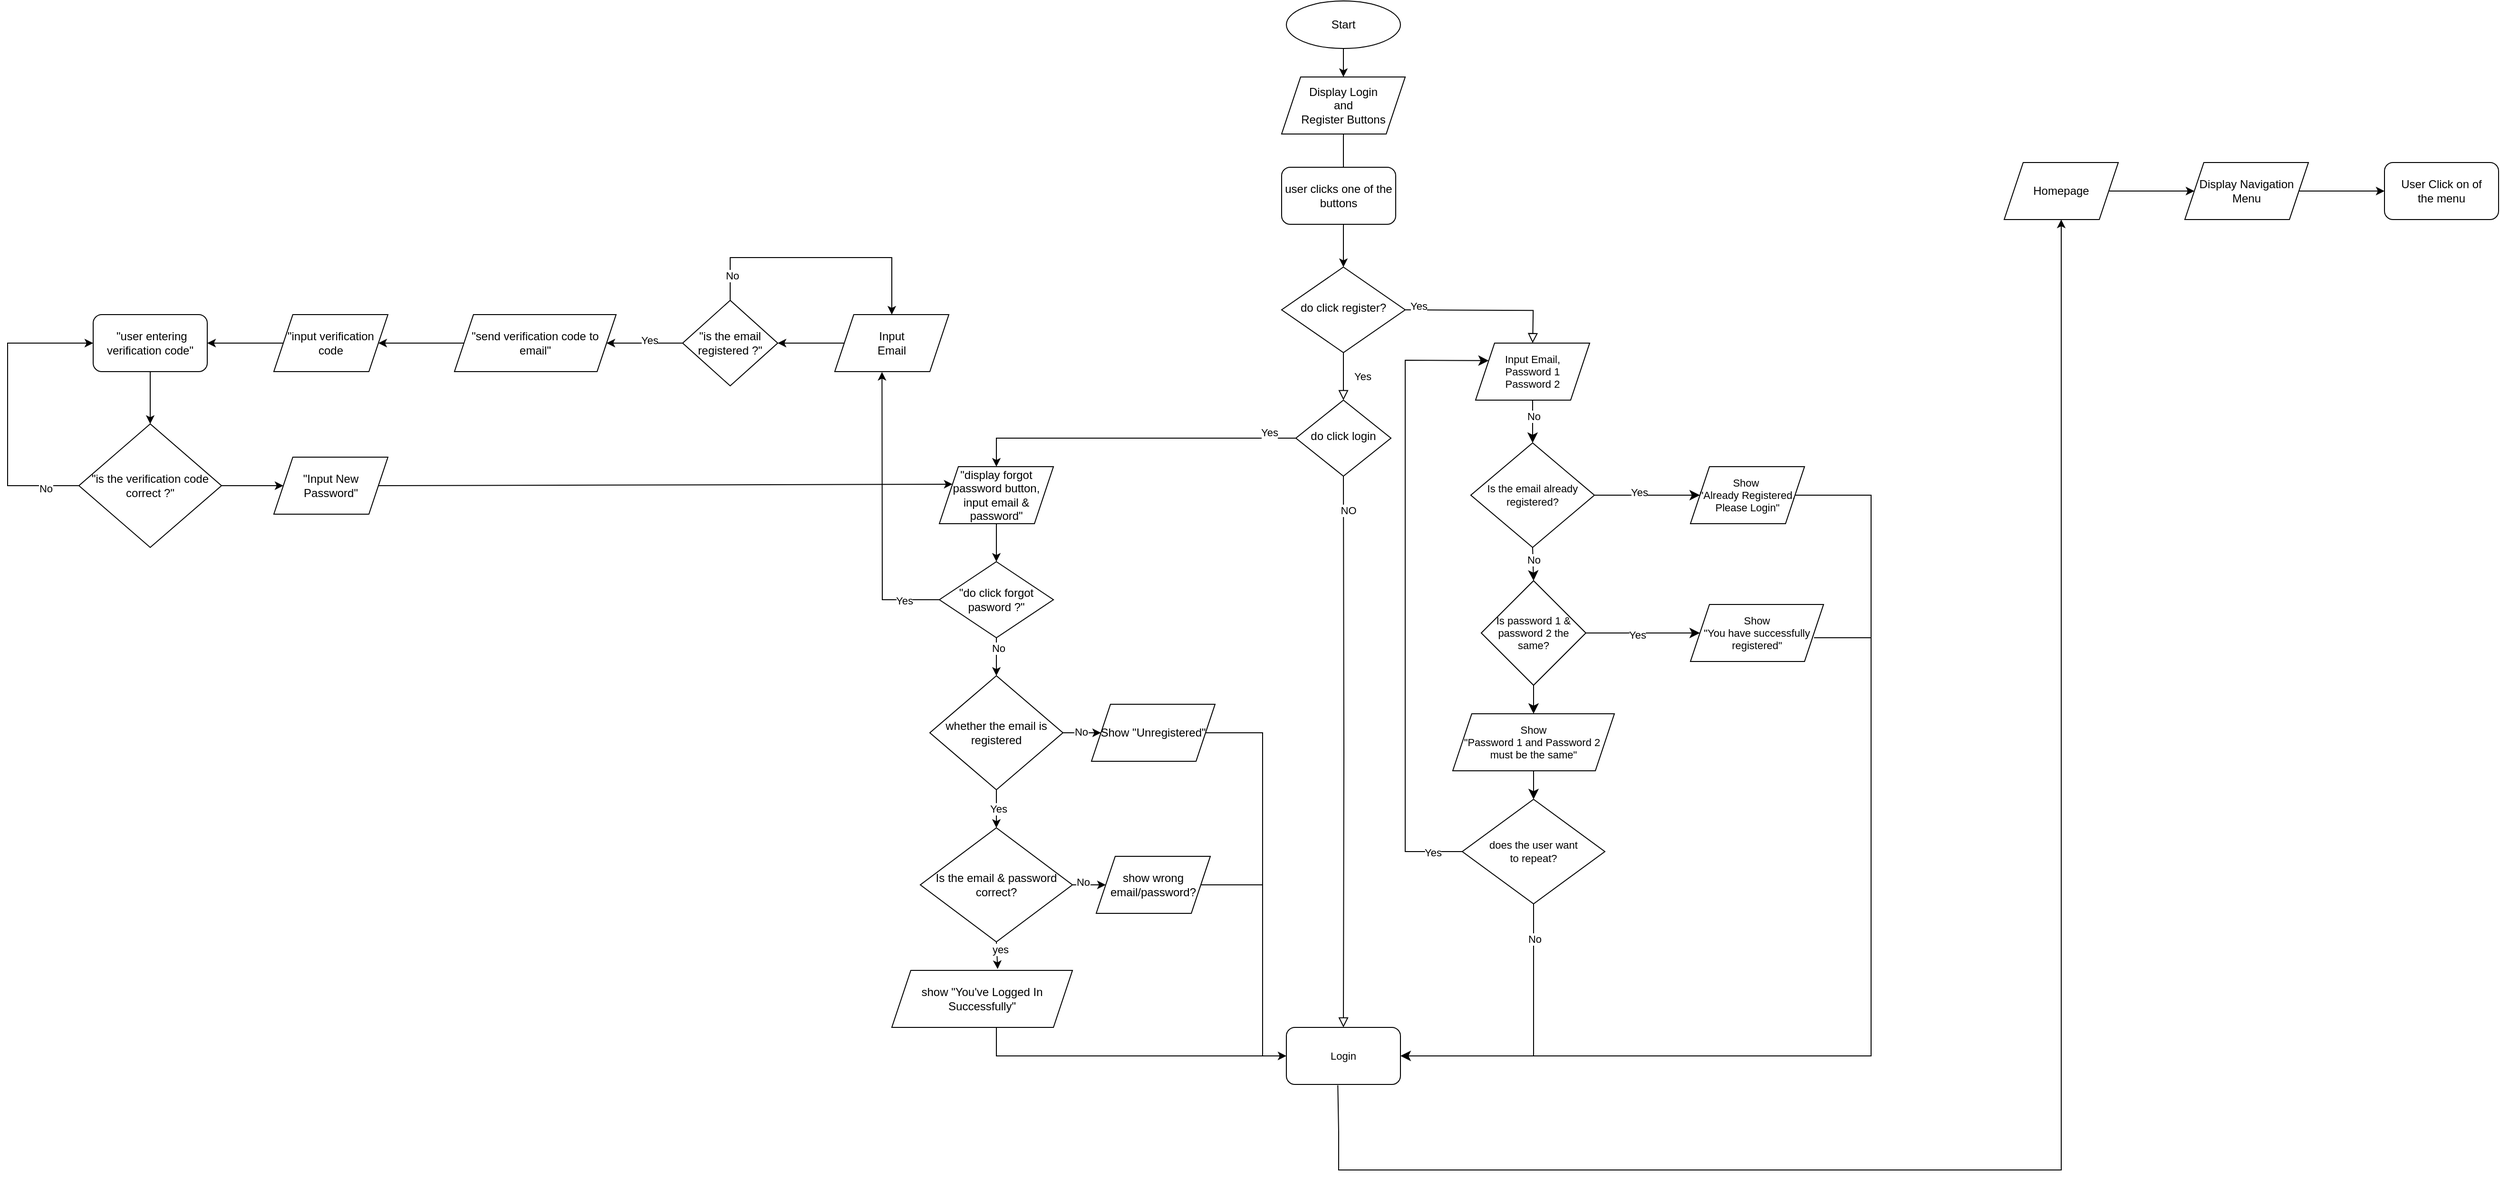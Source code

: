 <mxfile version="22.0.4" type="github">
  <diagram id="C5RBs43oDa-KdzZeNtuy" name="Page-1">
    <mxGraphModel dx="5001" dy="2542" grid="1" gridSize="10" guides="1" tooltips="1" connect="1" arrows="1" fold="1" page="1" pageScale="1" pageWidth="827" pageHeight="1169" math="0" shadow="0">
      <root>
        <mxCell id="WIyWlLk6GJQsqaUBKTNV-0" />
        <mxCell id="WIyWlLk6GJQsqaUBKTNV-1" parent="WIyWlLk6GJQsqaUBKTNV-0" />
        <mxCell id="WIyWlLk6GJQsqaUBKTNV-4" value="Yes" style="rounded=0;html=1;jettySize=auto;orthogonalLoop=1;fontSize=11;endArrow=block;endFill=0;endSize=8;strokeWidth=1;shadow=0;labelBackgroundColor=none;edgeStyle=orthogonalEdgeStyle;" parent="WIyWlLk6GJQsqaUBKTNV-1" source="WIyWlLk6GJQsqaUBKTNV-6" target="WIyWlLk6GJQsqaUBKTNV-10" edge="1">
          <mxGeometry y="20" relative="1" as="geometry">
            <mxPoint as="offset" />
          </mxGeometry>
        </mxCell>
        <mxCell id="WIyWlLk6GJQsqaUBKTNV-5" value="" style="edgeStyle=orthogonalEdgeStyle;rounded=0;html=1;jettySize=auto;orthogonalLoop=1;fontSize=11;endArrow=block;endFill=0;endSize=8;strokeWidth=1;shadow=0;labelBackgroundColor=none;entryX=0.5;entryY=0;entryDx=0;entryDy=0;" parent="WIyWlLk6GJQsqaUBKTNV-1" edge="1">
          <mxGeometry y="10" relative="1" as="geometry">
            <mxPoint as="offset" />
            <mxPoint x="-890.005" y="-304.941" as="sourcePoint" />
            <mxPoint x="-755.92" y="-270" as="targetPoint" />
          </mxGeometry>
        </mxCell>
        <mxCell id="6m6GTqiiXeicWxR2e0hD-82" value="Yes&lt;br&gt;" style="edgeLabel;html=1;align=center;verticalAlign=middle;resizable=0;points=[];fontSize=11;fontFamily=Helvetica;fontColor=default;" parent="WIyWlLk6GJQsqaUBKTNV-5" vertex="1" connectable="0">
          <mxGeometry x="-0.832" y="4" relative="1" as="geometry">
            <mxPoint as="offset" />
          </mxGeometry>
        </mxCell>
        <mxCell id="WIyWlLk6GJQsqaUBKTNV-6" value="do click register?" style="rhombus;whiteSpace=wrap;html=1;shadow=0;fontFamily=Helvetica;fontSize=12;align=center;strokeWidth=1;spacing=6;spacingTop=-4;" parent="WIyWlLk6GJQsqaUBKTNV-1" vertex="1">
          <mxGeometry x="-1020" y="-350" width="130" height="90" as="geometry" />
        </mxCell>
        <mxCell id="WIyWlLk6GJQsqaUBKTNV-8" value="" style="rounded=0;html=1;jettySize=auto;orthogonalLoop=1;fontSize=11;endArrow=block;endFill=0;endSize=8;strokeWidth=1;shadow=0;labelBackgroundColor=none;edgeStyle=orthogonalEdgeStyle;entryX=0.5;entryY=0;entryDx=0;entryDy=0;" parent="WIyWlLk6GJQsqaUBKTNV-1" target="6m6GTqiiXeicWxR2e0hD-80" edge="1">
          <mxGeometry x="0.333" y="20" relative="1" as="geometry">
            <mxPoint as="offset" />
            <mxPoint x="-955" y="-130" as="sourcePoint" />
            <mxPoint x="-955" y="340" as="targetPoint" />
          </mxGeometry>
        </mxCell>
        <mxCell id="6m6GTqiiXeicWxR2e0hD-113" value="NO&lt;br&gt;" style="edgeLabel;html=1;align=center;verticalAlign=middle;resizable=0;points=[];fontSize=11;fontFamily=Helvetica;fontColor=default;" parent="WIyWlLk6GJQsqaUBKTNV-8" vertex="1" connectable="0">
          <mxGeometry x="-0.877" y="5" relative="1" as="geometry">
            <mxPoint as="offset" />
          </mxGeometry>
        </mxCell>
        <mxCell id="6m6GTqiiXeicWxR2e0hD-43" style="edgeStyle=orthogonalEdgeStyle;rounded=0;orthogonalLoop=1;jettySize=auto;html=1;entryX=0.5;entryY=0;entryDx=0;entryDy=0;" parent="WIyWlLk6GJQsqaUBKTNV-1" source="WIyWlLk6GJQsqaUBKTNV-10" target="6m6GTqiiXeicWxR2e0hD-28" edge="1">
          <mxGeometry relative="1" as="geometry">
            <mxPoint x="-1330" y="-170" as="targetPoint" />
          </mxGeometry>
        </mxCell>
        <mxCell id="6m6GTqiiXeicWxR2e0hD-114" value="Yes&lt;br&gt;" style="edgeLabel;html=1;align=center;verticalAlign=middle;resizable=0;points=[];fontSize=11;fontFamily=Helvetica;fontColor=default;" parent="6m6GTqiiXeicWxR2e0hD-43" vertex="1" connectable="0">
          <mxGeometry x="-0.841" y="-6" relative="1" as="geometry">
            <mxPoint x="-1" as="offset" />
          </mxGeometry>
        </mxCell>
        <mxCell id="WIyWlLk6GJQsqaUBKTNV-10" value="do click login" style="rhombus;whiteSpace=wrap;html=1;shadow=0;fontFamily=Helvetica;fontSize=12;align=center;strokeWidth=1;spacing=6;spacingTop=-4;" parent="WIyWlLk6GJQsqaUBKTNV-1" vertex="1">
          <mxGeometry x="-1005" y="-210" width="100" height="80" as="geometry" />
        </mxCell>
        <mxCell id="6m6GTqiiXeicWxR2e0hD-0" value="Start" style="ellipse;whiteSpace=wrap;html=1;" parent="WIyWlLk6GJQsqaUBKTNV-1" vertex="1">
          <mxGeometry x="-1015" y="-630" width="120" height="50" as="geometry" />
        </mxCell>
        <mxCell id="6m6GTqiiXeicWxR2e0hD-12" value="Display Login&lt;br&gt;and&lt;br&gt;Register Buttons" style="shape=parallelogram;perimeter=parallelogramPerimeter;whiteSpace=wrap;html=1;fixedSize=1;" parent="WIyWlLk6GJQsqaUBKTNV-1" vertex="1">
          <mxGeometry x="-1020" y="-550" width="130" height="60" as="geometry" />
        </mxCell>
        <mxCell id="6m6GTqiiXeicWxR2e0hD-21" value="" style="endArrow=classic;html=1;rounded=0;entryX=0.5;entryY=0;entryDx=0;entryDy=0;" parent="WIyWlLk6GJQsqaUBKTNV-1" source="6m6GTqiiXeicWxR2e0hD-0" target="6m6GTqiiXeicWxR2e0hD-12" edge="1">
          <mxGeometry width="50" height="50" relative="1" as="geometry">
            <mxPoint x="-970" y="-560" as="sourcePoint" />
            <mxPoint x="-920" y="-610" as="targetPoint" />
          </mxGeometry>
        </mxCell>
        <mxCell id="6m6GTqiiXeicWxR2e0hD-24" value="" style="endArrow=classic;html=1;rounded=0;entryX=0.5;entryY=0;entryDx=0;entryDy=0;exitX=0.5;exitY=1;exitDx=0;exitDy=0;" parent="WIyWlLk6GJQsqaUBKTNV-1" source="6m6GTqiiXeicWxR2e0hD-12" target="WIyWlLk6GJQsqaUBKTNV-6" edge="1">
          <mxGeometry width="50" height="50" relative="1" as="geometry">
            <mxPoint x="-960" y="-440" as="sourcePoint" />
            <mxPoint x="-910" y="-490" as="targetPoint" />
          </mxGeometry>
        </mxCell>
        <mxCell id="6m6GTqiiXeicWxR2e0hD-26" value="user clicks one of the buttons" style="rounded=1;whiteSpace=wrap;html=1;" parent="WIyWlLk6GJQsqaUBKTNV-1" vertex="1">
          <mxGeometry x="-1020" y="-455" width="120" height="60" as="geometry" />
        </mxCell>
        <mxCell id="6m6GTqiiXeicWxR2e0hD-28" value="&quot;display forgot password button, input email &amp;amp; password&quot;" style="shape=parallelogram;perimeter=parallelogramPerimeter;whiteSpace=wrap;html=1;fixedSize=1;" parent="WIyWlLk6GJQsqaUBKTNV-1" vertex="1">
          <mxGeometry x="-1380" y="-140" width="120" height="60" as="geometry" />
        </mxCell>
        <mxCell id="6m6GTqiiXeicWxR2e0hD-38" style="edgeStyle=orthogonalEdgeStyle;rounded=0;orthogonalLoop=1;jettySize=auto;html=1;entryX=0;entryY=0.5;entryDx=0;entryDy=0;" parent="WIyWlLk6GJQsqaUBKTNV-1" source="6m6GTqiiXeicWxR2e0hD-32" target="6m6GTqiiXeicWxR2e0hD-39" edge="1">
          <mxGeometry relative="1" as="geometry">
            <mxPoint x="-1195" y="10" as="targetPoint" />
          </mxGeometry>
        </mxCell>
        <mxCell id="6m6GTqiiXeicWxR2e0hD-44" value="No" style="edgeLabel;html=1;align=center;verticalAlign=middle;resizable=0;points=[];" parent="6m6GTqiiXeicWxR2e0hD-38" vertex="1" connectable="0">
          <mxGeometry x="-0.371" y="1" relative="1" as="geometry">
            <mxPoint as="offset" />
          </mxGeometry>
        </mxCell>
        <mxCell id="6m6GTqiiXeicWxR2e0hD-32" value="whether the email is registered" style="rhombus;whiteSpace=wrap;html=1;" parent="WIyWlLk6GJQsqaUBKTNV-1" vertex="1">
          <mxGeometry x="-1390" y="80" width="140" height="120" as="geometry" />
        </mxCell>
        <mxCell id="6m6GTqiiXeicWxR2e0hD-39" value="Show &quot;Unregistered&quot;" style="shape=parallelogram;perimeter=parallelogramPerimeter;whiteSpace=wrap;html=1;fixedSize=1;" parent="WIyWlLk6GJQsqaUBKTNV-1" vertex="1">
          <mxGeometry x="-1220" y="110" width="130" height="60" as="geometry" />
        </mxCell>
        <mxCell id="6m6GTqiiXeicWxR2e0hD-46" value="" style="endArrow=classic;html=1;rounded=0;exitX=0.5;exitY=1;exitDx=0;exitDy=0;entryX=0.5;entryY=0;entryDx=0;entryDy=0;" parent="WIyWlLk6GJQsqaUBKTNV-1" source="6m6GTqiiXeicWxR2e0hD-32" target="6m6GTqiiXeicWxR2e0hD-47" edge="1">
          <mxGeometry width="50" height="50" relative="1" as="geometry">
            <mxPoint x="-1330" y="110" as="sourcePoint" />
            <mxPoint x="-1320" y="120" as="targetPoint" />
          </mxGeometry>
        </mxCell>
        <mxCell id="6m6GTqiiXeicWxR2e0hD-48" value="Yes&lt;br&gt;" style="edgeLabel;html=1;align=center;verticalAlign=middle;resizable=0;points=[];" parent="6m6GTqiiXeicWxR2e0hD-46" vertex="1" connectable="0">
          <mxGeometry y="2" relative="1" as="geometry">
            <mxPoint as="offset" />
          </mxGeometry>
        </mxCell>
        <mxCell id="6m6GTqiiXeicWxR2e0hD-47" value="Is the email &amp;amp; password correct?" style="rhombus;whiteSpace=wrap;html=1;" parent="WIyWlLk6GJQsqaUBKTNV-1" vertex="1">
          <mxGeometry x="-1400" y="240" width="160" height="120" as="geometry" />
        </mxCell>
        <mxCell id="6m6GTqiiXeicWxR2e0hD-49" value="" style="endArrow=classic;html=1;rounded=0;exitX=0.5;exitY=1;exitDx=0;exitDy=0;entryX=0.586;entryY=-0.024;entryDx=0;entryDy=0;entryPerimeter=0;" parent="WIyWlLk6GJQsqaUBKTNV-1" source="6m6GTqiiXeicWxR2e0hD-47" target="6m6GTqiiXeicWxR2e0hD-55" edge="1">
          <mxGeometry width="50" height="50" relative="1" as="geometry">
            <mxPoint x="-1330" y="270" as="sourcePoint" />
            <mxPoint x="-1320" y="260" as="targetPoint" />
          </mxGeometry>
        </mxCell>
        <mxCell id="6m6GTqiiXeicWxR2e0hD-63" value="yes&lt;br&gt;" style="edgeLabel;html=1;align=center;verticalAlign=middle;resizable=0;points=[];" parent="6m6GTqiiXeicWxR2e0hD-49" vertex="1" connectable="0">
          <mxGeometry x="-0.491" y="3" relative="1" as="geometry">
            <mxPoint as="offset" />
          </mxGeometry>
        </mxCell>
        <mxCell id="6m6GTqiiXeicWxR2e0hD-51" value="" style="endArrow=classic;html=1;rounded=0;entryX=0;entryY=0.5;entryDx=0;entryDy=0;" parent="WIyWlLk6GJQsqaUBKTNV-1" source="6m6GTqiiXeicWxR2e0hD-47" target="6m6GTqiiXeicWxR2e0hD-53" edge="1">
          <mxGeometry width="50" height="50" relative="1" as="geometry">
            <mxPoint x="-1240" y="220" as="sourcePoint" />
            <mxPoint x="-1185" y="170" as="targetPoint" />
          </mxGeometry>
        </mxCell>
        <mxCell id="6m6GTqiiXeicWxR2e0hD-54" value="No" style="edgeLabel;html=1;align=center;verticalAlign=middle;resizable=0;points=[];" parent="6m6GTqiiXeicWxR2e0hD-51" vertex="1" connectable="0">
          <mxGeometry x="-0.36" y="3" relative="1" as="geometry">
            <mxPoint as="offset" />
          </mxGeometry>
        </mxCell>
        <mxCell id="6m6GTqiiXeicWxR2e0hD-53" value="show wrong email/password?" style="shape=parallelogram;perimeter=parallelogramPerimeter;whiteSpace=wrap;html=1;fixedSize=1;" parent="WIyWlLk6GJQsqaUBKTNV-1" vertex="1">
          <mxGeometry x="-1215" y="270" width="120" height="60" as="geometry" />
        </mxCell>
        <mxCell id="6m6GTqiiXeicWxR2e0hD-55" value="show &quot;You&#39;ve Logged In Successfully&quot;" style="shape=parallelogram;perimeter=parallelogramPerimeter;whiteSpace=wrap;html=1;fixedSize=1;" parent="WIyWlLk6GJQsqaUBKTNV-1" vertex="1">
          <mxGeometry x="-1430" y="390" width="190" height="60" as="geometry" />
        </mxCell>
        <mxCell id="6m6GTqiiXeicWxR2e0hD-79" value="" style="endArrow=none;html=1;rounded=0;shadow=0;labelBackgroundColor=none;strokeColor=default;strokeWidth=1;align=center;verticalAlign=middle;fontFamily=Helvetica;fontSize=11;fontColor=default;endSize=8;shape=connector;exitX=1;exitY=0.5;exitDx=0;exitDy=0;" parent="WIyWlLk6GJQsqaUBKTNV-1" source="6m6GTqiiXeicWxR2e0hD-53" edge="1">
          <mxGeometry width="50" height="50" relative="1" as="geometry">
            <mxPoint x="-1090" y="210" as="sourcePoint" />
            <mxPoint x="-1040" y="300" as="targetPoint" />
          </mxGeometry>
        </mxCell>
        <mxCell id="6m6GTqiiXeicWxR2e0hD-80" value="Login&lt;br&gt;" style="rounded=1;whiteSpace=wrap;html=1;fontFamily=Helvetica;fontSize=11;fontColor=default;" parent="WIyWlLk6GJQsqaUBKTNV-1" vertex="1">
          <mxGeometry x="-1015" y="450" width="120" height="60" as="geometry" />
        </mxCell>
        <mxCell id="6m6GTqiiXeicWxR2e0hD-81" value="Input Email,&lt;br&gt;Password 1&lt;br&gt;Password 2" style="shape=parallelogram;perimeter=parallelogramPerimeter;whiteSpace=wrap;html=1;fixedSize=1;fontFamily=Helvetica;fontSize=11;fontColor=default;" parent="WIyWlLk6GJQsqaUBKTNV-1" vertex="1">
          <mxGeometry x="-816" y="-270" width="120" height="60" as="geometry" />
        </mxCell>
        <mxCell id="6m6GTqiiXeicWxR2e0hD-83" value="" style="endArrow=classic;html=1;rounded=0;shadow=0;labelBackgroundColor=none;strokeColor=default;strokeWidth=1;align=center;verticalAlign=middle;fontFamily=Helvetica;fontSize=11;fontColor=default;endSize=8;shape=connector;exitX=0.5;exitY=1;exitDx=0;exitDy=0;entryX=0.5;entryY=0;entryDx=0;entryDy=0;" parent="WIyWlLk6GJQsqaUBKTNV-1" source="6m6GTqiiXeicWxR2e0hD-81" target="6m6GTqiiXeicWxR2e0hD-85" edge="1">
          <mxGeometry width="50" height="50" relative="1" as="geometry">
            <mxPoint x="-746" y="-150" as="sourcePoint" />
            <mxPoint x="-743" y="-150" as="targetPoint" />
          </mxGeometry>
        </mxCell>
        <mxCell id="6m6GTqiiXeicWxR2e0hD-101" value="No" style="edgeLabel;html=1;align=center;verticalAlign=middle;resizable=0;points=[];fontSize=11;fontFamily=Helvetica;fontColor=default;" parent="6m6GTqiiXeicWxR2e0hD-83" vertex="1" connectable="0">
          <mxGeometry x="-0.259" y="1" relative="1" as="geometry">
            <mxPoint as="offset" />
          </mxGeometry>
        </mxCell>
        <mxCell id="6m6GTqiiXeicWxR2e0hD-85" value="Is the email already registered?" style="rhombus;whiteSpace=wrap;html=1;fontFamily=Helvetica;fontSize=11;fontColor=default;" parent="WIyWlLk6GJQsqaUBKTNV-1" vertex="1">
          <mxGeometry x="-821" y="-165" width="130" height="110" as="geometry" />
        </mxCell>
        <mxCell id="6m6GTqiiXeicWxR2e0hD-86" value="" style="endArrow=classic;html=1;rounded=0;shadow=0;labelBackgroundColor=none;strokeColor=default;strokeWidth=1;align=center;verticalAlign=middle;fontFamily=Helvetica;fontSize=11;fontColor=default;endSize=8;shape=connector;exitX=1;exitY=0.5;exitDx=0;exitDy=0;entryX=0;entryY=0.5;entryDx=0;entryDy=0;" parent="WIyWlLk6GJQsqaUBKTNV-1" source="6m6GTqiiXeicWxR2e0hD-85" target="6m6GTqiiXeicWxR2e0hD-87" edge="1">
          <mxGeometry width="50" height="50" relative="1" as="geometry">
            <mxPoint x="-650" y="-90" as="sourcePoint" />
            <mxPoint x="-600" y="-140" as="targetPoint" />
          </mxGeometry>
        </mxCell>
        <mxCell id="6m6GTqiiXeicWxR2e0hD-88" value="Yes&lt;br&gt;" style="edgeLabel;html=1;align=center;verticalAlign=middle;resizable=0;points=[];fontSize=11;fontFamily=Helvetica;fontColor=default;" parent="6m6GTqiiXeicWxR2e0hD-86" vertex="1" connectable="0">
          <mxGeometry x="-0.151" y="3" relative="1" as="geometry">
            <mxPoint as="offset" />
          </mxGeometry>
        </mxCell>
        <mxCell id="6m6GTqiiXeicWxR2e0hD-87" value="&lt;div&gt;Show&amp;nbsp;&lt;/div&gt;&lt;div&gt;&quot;Already Registered. Please Login&quot;&lt;/div&gt;" style="shape=parallelogram;perimeter=parallelogramPerimeter;whiteSpace=wrap;html=1;fixedSize=1;fontFamily=Helvetica;fontSize=11;fontColor=default;" parent="WIyWlLk6GJQsqaUBKTNV-1" vertex="1">
          <mxGeometry x="-590" y="-140" width="120" height="60" as="geometry" />
        </mxCell>
        <mxCell id="6m6GTqiiXeicWxR2e0hD-89" value="" style="endArrow=classic;html=1;rounded=0;shadow=0;labelBackgroundColor=none;strokeColor=default;strokeWidth=1;align=center;verticalAlign=middle;fontFamily=Helvetica;fontSize=11;fontColor=default;endSize=8;shape=connector;exitX=0.5;exitY=1;exitDx=0;exitDy=0;entryX=0.5;entryY=0;entryDx=0;entryDy=0;" parent="WIyWlLk6GJQsqaUBKTNV-1" source="6m6GTqiiXeicWxR2e0hD-85" target="6m6GTqiiXeicWxR2e0hD-90" edge="1">
          <mxGeometry width="50" height="50" relative="1" as="geometry">
            <mxPoint x="-780" y="10" as="sourcePoint" />
            <mxPoint x="-780" y="50" as="targetPoint" />
          </mxGeometry>
        </mxCell>
        <mxCell id="6m6GTqiiXeicWxR2e0hD-102" value="No" style="edgeLabel;html=1;align=center;verticalAlign=middle;resizable=0;points=[];fontSize=11;fontFamily=Helvetica;fontColor=default;" parent="6m6GTqiiXeicWxR2e0hD-89" vertex="1" connectable="0">
          <mxGeometry x="-0.27" relative="1" as="geometry">
            <mxPoint as="offset" />
          </mxGeometry>
        </mxCell>
        <mxCell id="6m6GTqiiXeicWxR2e0hD-90" value="Is password 1 &amp;amp; password 2 the same?" style="rhombus;whiteSpace=wrap;html=1;fontFamily=Helvetica;fontSize=11;fontColor=default;" parent="WIyWlLk6GJQsqaUBKTNV-1" vertex="1">
          <mxGeometry x="-810" y="-20" width="110" height="110" as="geometry" />
        </mxCell>
        <mxCell id="6m6GTqiiXeicWxR2e0hD-91" value="" style="endArrow=classic;html=1;rounded=0;shadow=0;labelBackgroundColor=none;strokeColor=default;strokeWidth=1;align=center;verticalAlign=middle;fontFamily=Helvetica;fontSize=11;fontColor=default;endSize=8;shape=connector;" parent="WIyWlLk6GJQsqaUBKTNV-1" source="6m6GTqiiXeicWxR2e0hD-90" target="6m6GTqiiXeicWxR2e0hD-92" edge="1">
          <mxGeometry width="50" height="50" relative="1" as="geometry">
            <mxPoint x="-699" y="35" as="sourcePoint" />
            <mxPoint x="-599" y="30" as="targetPoint" />
          </mxGeometry>
        </mxCell>
        <mxCell id="6m6GTqiiXeicWxR2e0hD-98" value="Yes&lt;br&gt;" style="edgeLabel;html=1;align=center;verticalAlign=middle;resizable=0;points=[];fontSize=11;fontFamily=Helvetica;fontColor=default;" parent="6m6GTqiiXeicWxR2e0hD-91" vertex="1" connectable="0">
          <mxGeometry x="-0.102" y="-2" relative="1" as="geometry">
            <mxPoint as="offset" />
          </mxGeometry>
        </mxCell>
        <mxCell id="6m6GTqiiXeicWxR2e0hD-92" value="&lt;div&gt;Show&lt;/div&gt;&lt;div&gt;&quot;You have successfully registered&quot;&lt;/div&gt;" style="shape=parallelogram;perimeter=parallelogramPerimeter;whiteSpace=wrap;html=1;fixedSize=1;fontFamily=Helvetica;fontSize=11;fontColor=default;" parent="WIyWlLk6GJQsqaUBKTNV-1" vertex="1">
          <mxGeometry x="-590" y="5" width="140" height="60" as="geometry" />
        </mxCell>
        <mxCell id="6m6GTqiiXeicWxR2e0hD-99" value="" style="endArrow=classic;html=1;rounded=0;shadow=0;labelBackgroundColor=none;strokeColor=default;strokeWidth=1;align=center;verticalAlign=middle;fontFamily=Helvetica;fontSize=11;fontColor=default;endSize=8;shape=connector;exitX=0.5;exitY=1;exitDx=0;exitDy=0;entryX=0.5;entryY=0;entryDx=0;entryDy=0;" parent="WIyWlLk6GJQsqaUBKTNV-1" source="6m6GTqiiXeicWxR2e0hD-90" target="6m6GTqiiXeicWxR2e0hD-100" edge="1">
          <mxGeometry width="50" height="50" relative="1" as="geometry">
            <mxPoint x="-790" y="160" as="sourcePoint" />
            <mxPoint x="-740" y="110" as="targetPoint" />
          </mxGeometry>
        </mxCell>
        <mxCell id="6m6GTqiiXeicWxR2e0hD-100" value="&lt;div&gt;Show&lt;/div&gt;&lt;div&gt;&quot;Password 1 and Password 2&amp;nbsp;&lt;/div&gt;&lt;div&gt;must be the same&quot;&lt;/div&gt;" style="shape=parallelogram;perimeter=parallelogramPerimeter;whiteSpace=wrap;html=1;fixedSize=1;fontFamily=Helvetica;fontSize=11;fontColor=default;" parent="WIyWlLk6GJQsqaUBKTNV-1" vertex="1">
          <mxGeometry x="-840" y="120" width="170" height="60" as="geometry" />
        </mxCell>
        <mxCell id="6m6GTqiiXeicWxR2e0hD-104" value="" style="endArrow=classic;html=1;rounded=0;shadow=0;labelBackgroundColor=none;strokeColor=default;strokeWidth=1;align=center;verticalAlign=middle;fontFamily=Helvetica;fontSize=11;fontColor=default;endSize=8;shape=connector;entryX=0.5;entryY=0;entryDx=0;entryDy=0;exitX=0.5;exitY=1;exitDx=0;exitDy=0;" parent="WIyWlLk6GJQsqaUBKTNV-1" source="6m6GTqiiXeicWxR2e0hD-100" target="6m6GTqiiXeicWxR2e0hD-105" edge="1">
          <mxGeometry width="50" height="50" relative="1" as="geometry">
            <mxPoint x="-770" y="180" as="sourcePoint" />
            <mxPoint x="-740" y="200" as="targetPoint" />
          </mxGeometry>
        </mxCell>
        <mxCell id="6m6GTqiiXeicWxR2e0hD-105" value="does the user want &lt;br&gt;to repeat?" style="rhombus;whiteSpace=wrap;html=1;fontFamily=Helvetica;fontSize=11;fontColor=default;" parent="WIyWlLk6GJQsqaUBKTNV-1" vertex="1">
          <mxGeometry x="-830" y="210" width="150" height="110" as="geometry" />
        </mxCell>
        <mxCell id="6m6GTqiiXeicWxR2e0hD-107" value="" style="endArrow=classic;html=1;rounded=0;shadow=0;labelBackgroundColor=none;strokeColor=default;strokeWidth=1;align=center;verticalAlign=middle;fontFamily=Helvetica;fontSize=11;fontColor=default;endSize=8;shape=connector;exitX=0;exitY=0.5;exitDx=0;exitDy=0;entryX=0;entryY=0.25;entryDx=0;entryDy=0;" parent="WIyWlLk6GJQsqaUBKTNV-1" source="6m6GTqiiXeicWxR2e0hD-105" target="6m6GTqiiXeicWxR2e0hD-81" edge="1">
          <mxGeometry width="50" height="50" relative="1" as="geometry">
            <mxPoint x="-890" y="290" as="sourcePoint" />
            <mxPoint x="-900" y="-180" as="targetPoint" />
            <Array as="points">
              <mxPoint x="-890" y="265" />
              <mxPoint x="-890" y="-10" />
              <mxPoint x="-890" y="-252" />
            </Array>
          </mxGeometry>
        </mxCell>
        <mxCell id="6m6GTqiiXeicWxR2e0hD-112" value="Yes&lt;br&gt;" style="edgeLabel;html=1;align=center;verticalAlign=middle;resizable=0;points=[];fontSize=11;fontFamily=Helvetica;fontColor=default;" parent="6m6GTqiiXeicWxR2e0hD-107" vertex="1" connectable="0">
          <mxGeometry x="-0.902" y="1" relative="1" as="geometry">
            <mxPoint x="1" as="offset" />
          </mxGeometry>
        </mxCell>
        <mxCell id="6m6GTqiiXeicWxR2e0hD-108" value="" style="endArrow=classic;html=1;rounded=0;shadow=0;labelBackgroundColor=none;strokeColor=default;strokeWidth=1;align=center;verticalAlign=middle;fontFamily=Helvetica;fontSize=11;fontColor=default;endSize=8;shape=connector;" parent="WIyWlLk6GJQsqaUBKTNV-1" source="6m6GTqiiXeicWxR2e0hD-87" target="6m6GTqiiXeicWxR2e0hD-80" edge="1">
          <mxGeometry width="50" height="50" relative="1" as="geometry">
            <mxPoint x="-470" y="-60" as="sourcePoint" />
            <mxPoint x="-580" y="440" as="targetPoint" />
            <Array as="points">
              <mxPoint x="-400" y="-110" />
              <mxPoint x="-400" y="480" />
            </Array>
          </mxGeometry>
        </mxCell>
        <mxCell id="6m6GTqiiXeicWxR2e0hD-109" value="" style="endArrow=none;html=1;rounded=0;shadow=0;labelBackgroundColor=none;strokeColor=default;strokeWidth=1;align=center;verticalAlign=middle;fontFamily=Helvetica;fontSize=11;fontColor=default;endSize=8;shape=connector;" parent="WIyWlLk6GJQsqaUBKTNV-1" source="6m6GTqiiXeicWxR2e0hD-105" edge="1">
          <mxGeometry width="50" height="50" relative="1" as="geometry">
            <mxPoint x="-755" y="370" as="sourcePoint" />
            <mxPoint x="-755" y="480" as="targetPoint" />
          </mxGeometry>
        </mxCell>
        <mxCell id="6m6GTqiiXeicWxR2e0hD-111" value="No" style="edgeLabel;html=1;align=center;verticalAlign=middle;resizable=0;points=[];fontSize=11;fontFamily=Helvetica;fontColor=default;" parent="6m6GTqiiXeicWxR2e0hD-109" vertex="1" connectable="0">
          <mxGeometry x="-0.533" y="1" relative="1" as="geometry">
            <mxPoint y="-1" as="offset" />
          </mxGeometry>
        </mxCell>
        <mxCell id="6m6GTqiiXeicWxR2e0hD-110" value="" style="endArrow=none;html=1;rounded=0;shadow=0;labelBackgroundColor=none;strokeColor=default;strokeWidth=1;align=center;verticalAlign=middle;fontFamily=Helvetica;fontSize=11;fontColor=default;endSize=8;shape=connector;" parent="WIyWlLk6GJQsqaUBKTNV-1" edge="1">
          <mxGeometry width="50" height="50" relative="1" as="geometry">
            <mxPoint x="-460" y="40" as="sourcePoint" />
            <mxPoint x="-400" y="40" as="targetPoint" />
          </mxGeometry>
        </mxCell>
        <mxCell id="xRXLO3KBdeDJqQUkD2Ri-1" value="&quot;do click forgot pasword ?&quot;" style="rhombus;whiteSpace=wrap;html=1;" parent="WIyWlLk6GJQsqaUBKTNV-1" vertex="1">
          <mxGeometry x="-1380" y="-40" width="120" height="80" as="geometry" />
        </mxCell>
        <mxCell id="xRXLO3KBdeDJqQUkD2Ri-3" value="" style="endArrow=classic;html=1;rounded=0;exitX=0.5;exitY=1;exitDx=0;exitDy=0;entryX=0.5;entryY=0;entryDx=0;entryDy=0;" parent="WIyWlLk6GJQsqaUBKTNV-1" source="xRXLO3KBdeDJqQUkD2Ri-1" target="6m6GTqiiXeicWxR2e0hD-32" edge="1">
          <mxGeometry width="50" height="50" relative="1" as="geometry">
            <mxPoint x="-1310" y="70" as="sourcePoint" />
            <mxPoint x="-1260" y="20" as="targetPoint" />
          </mxGeometry>
        </mxCell>
        <mxCell id="xRXLO3KBdeDJqQUkD2Ri-12" value="No" style="edgeLabel;html=1;align=center;verticalAlign=middle;resizable=0;points=[];" parent="xRXLO3KBdeDJqQUkD2Ri-3" vertex="1" connectable="0">
          <mxGeometry x="-0.482" y="2" relative="1" as="geometry">
            <mxPoint as="offset" />
          </mxGeometry>
        </mxCell>
        <mxCell id="xRXLO3KBdeDJqQUkD2Ri-6" value="" style="endArrow=classic;html=1;rounded=0;exitX=0.5;exitY=1;exitDx=0;exitDy=0;entryX=0.5;entryY=0;entryDx=0;entryDy=0;" parent="WIyWlLk6GJQsqaUBKTNV-1" source="6m6GTqiiXeicWxR2e0hD-28" target="xRXLO3KBdeDJqQUkD2Ri-1" edge="1">
          <mxGeometry width="50" height="50" relative="1" as="geometry">
            <mxPoint x="-1270" y="-30" as="sourcePoint" />
            <mxPoint x="-1220" y="-80" as="targetPoint" />
          </mxGeometry>
        </mxCell>
        <mxCell id="xRXLO3KBdeDJqQUkD2Ri-8" value="" style="endArrow=classic;html=1;rounded=0;entryX=0;entryY=0.5;entryDx=0;entryDy=0;" parent="WIyWlLk6GJQsqaUBKTNV-1" target="6m6GTqiiXeicWxR2e0hD-80" edge="1">
          <mxGeometry width="50" height="50" relative="1" as="geometry">
            <mxPoint x="-1320" y="450" as="sourcePoint" />
            <mxPoint x="-1335" y="490" as="targetPoint" />
            <Array as="points">
              <mxPoint x="-1320" y="480" />
            </Array>
          </mxGeometry>
        </mxCell>
        <mxCell id="xRXLO3KBdeDJqQUkD2Ri-11" value="" style="endArrow=none;html=1;rounded=0;" parent="WIyWlLk6GJQsqaUBKTNV-1" source="6m6GTqiiXeicWxR2e0hD-39" edge="1">
          <mxGeometry width="50" height="50" relative="1" as="geometry">
            <mxPoint x="-1090" y="190" as="sourcePoint" />
            <mxPoint x="-1040" y="480" as="targetPoint" />
            <Array as="points">
              <mxPoint x="-1040" y="140" />
            </Array>
          </mxGeometry>
        </mxCell>
        <mxCell id="xRXLO3KBdeDJqQUkD2Ri-14" value="" style="endArrow=classic;html=1;rounded=0;exitX=0;exitY=0.5;exitDx=0;exitDy=0;entryX=0.414;entryY=1.006;entryDx=0;entryDy=0;entryPerimeter=0;" parent="WIyWlLk6GJQsqaUBKTNV-1" source="xRXLO3KBdeDJqQUkD2Ri-1" target="xRXLO3KBdeDJqQUkD2Ri-15" edge="1">
          <mxGeometry width="50" height="50" relative="1" as="geometry">
            <mxPoint x="-1410" as="sourcePoint" />
            <mxPoint x="-1440" y="-240" as="targetPoint" />
            <Array as="points">
              <mxPoint x="-1440" />
            </Array>
          </mxGeometry>
        </mxCell>
        <mxCell id="xRXLO3KBdeDJqQUkD2Ri-17" value="Yes" style="edgeLabel;html=1;align=center;verticalAlign=middle;resizable=0;points=[];" parent="xRXLO3KBdeDJqQUkD2Ri-14" vertex="1" connectable="0">
          <mxGeometry x="-0.754" y="1" relative="1" as="geometry">
            <mxPoint as="offset" />
          </mxGeometry>
        </mxCell>
        <mxCell id="xRXLO3KBdeDJqQUkD2Ri-15" value="Input&lt;br&gt;Email" style="shape=parallelogram;perimeter=parallelogramPerimeter;whiteSpace=wrap;html=1;fixedSize=1;" parent="WIyWlLk6GJQsqaUBKTNV-1" vertex="1">
          <mxGeometry x="-1490" y="-300" width="120" height="60" as="geometry" />
        </mxCell>
        <mxCell id="xRXLO3KBdeDJqQUkD2Ri-19" value="&quot;send verification code to email&quot;" style="shape=parallelogram;perimeter=parallelogramPerimeter;whiteSpace=wrap;html=1;fixedSize=1;" parent="WIyWlLk6GJQsqaUBKTNV-1" vertex="1">
          <mxGeometry x="-1890" y="-300" width="170" height="60" as="geometry" />
        </mxCell>
        <mxCell id="xRXLO3KBdeDJqQUkD2Ri-20" value="&quot;is the email registered ?&quot;" style="rhombus;whiteSpace=wrap;html=1;" parent="WIyWlLk6GJQsqaUBKTNV-1" vertex="1">
          <mxGeometry x="-1650" y="-315" width="100" height="90" as="geometry" />
        </mxCell>
        <mxCell id="xRXLO3KBdeDJqQUkD2Ri-22" value="" style="endArrow=classic;html=1;rounded=0;entryX=1;entryY=0.5;entryDx=0;entryDy=0;" parent="WIyWlLk6GJQsqaUBKTNV-1" source="xRXLO3KBdeDJqQUkD2Ri-15" target="xRXLO3KBdeDJqQUkD2Ri-20" edge="1">
          <mxGeometry width="50" height="50" relative="1" as="geometry">
            <mxPoint x="-1560.711" y="-220" as="sourcePoint" />
            <mxPoint x="-1530" y="-270" as="targetPoint" />
          </mxGeometry>
        </mxCell>
        <mxCell id="xRXLO3KBdeDJqQUkD2Ri-23" value="" style="endArrow=classic;html=1;rounded=0;exitX=0;exitY=0.5;exitDx=0;exitDy=0;entryX=1;entryY=0.5;entryDx=0;entryDy=0;" parent="WIyWlLk6GJQsqaUBKTNV-1" source="xRXLO3KBdeDJqQUkD2Ri-20" target="xRXLO3KBdeDJqQUkD2Ri-19" edge="1">
          <mxGeometry width="50" height="50" relative="1" as="geometry">
            <mxPoint x="-1700" y="-270" as="sourcePoint" />
            <mxPoint x="-1650" y="-320" as="targetPoint" />
          </mxGeometry>
        </mxCell>
        <mxCell id="xRXLO3KBdeDJqQUkD2Ri-28" value="Yes&lt;br&gt;" style="edgeLabel;html=1;align=center;verticalAlign=middle;resizable=0;points=[];" parent="xRXLO3KBdeDJqQUkD2Ri-23" vertex="1" connectable="0">
          <mxGeometry x="-0.108" y="-3" relative="1" as="geometry">
            <mxPoint as="offset" />
          </mxGeometry>
        </mxCell>
        <mxCell id="xRXLO3KBdeDJqQUkD2Ri-24" value="" style="endArrow=classic;html=1;rounded=0;entryX=0.5;entryY=0;entryDx=0;entryDy=0;exitX=0.5;exitY=0;exitDx=0;exitDy=0;" parent="WIyWlLk6GJQsqaUBKTNV-1" source="xRXLO3KBdeDJqQUkD2Ri-20" target="xRXLO3KBdeDJqQUkD2Ri-15" edge="1">
          <mxGeometry width="50" height="50" relative="1" as="geometry">
            <mxPoint x="-1600" y="-320" as="sourcePoint" />
            <mxPoint x="-1430" y="-360" as="targetPoint" />
            <Array as="points">
              <mxPoint x="-1600" y="-360" />
              <mxPoint x="-1430" y="-360" />
            </Array>
          </mxGeometry>
        </mxCell>
        <mxCell id="xRXLO3KBdeDJqQUkD2Ri-25" value="No" style="edgeLabel;html=1;align=center;verticalAlign=middle;resizable=0;points=[];" parent="xRXLO3KBdeDJqQUkD2Ri-24" vertex="1" connectable="0">
          <mxGeometry x="-0.809" y="-2" relative="1" as="geometry">
            <mxPoint as="offset" />
          </mxGeometry>
        </mxCell>
        <mxCell id="xRXLO3KBdeDJqQUkD2Ri-30" value="" style="endArrow=classic;html=1;rounded=0;exitX=0;exitY=0.5;exitDx=0;exitDy=0;" parent="WIyWlLk6GJQsqaUBKTNV-1" source="xRXLO3KBdeDJqQUkD2Ri-19" target="xRXLO3KBdeDJqQUkD2Ri-31" edge="1">
          <mxGeometry width="50" height="50" relative="1" as="geometry">
            <mxPoint x="-1950" y="-260" as="sourcePoint" />
            <mxPoint x="-1960" y="-270" as="targetPoint" />
          </mxGeometry>
        </mxCell>
        <mxCell id="xRXLO3KBdeDJqQUkD2Ri-31" value="&quot;input verification code" style="shape=parallelogram;perimeter=parallelogramPerimeter;whiteSpace=wrap;html=1;fixedSize=1;" parent="WIyWlLk6GJQsqaUBKTNV-1" vertex="1">
          <mxGeometry x="-2080" y="-300" width="120" height="60" as="geometry" />
        </mxCell>
        <mxCell id="xRXLO3KBdeDJqQUkD2Ri-32" value="" style="endArrow=classic;html=1;rounded=0;exitX=0;exitY=0.5;exitDx=0;exitDy=0;entryX=1;entryY=0.5;entryDx=0;entryDy=0;" parent="WIyWlLk6GJQsqaUBKTNV-1" source="xRXLO3KBdeDJqQUkD2Ri-31" target="xRXLO3KBdeDJqQUkD2Ri-33" edge="1">
          <mxGeometry width="50" height="50" relative="1" as="geometry">
            <mxPoint x="-2160" y="-270" as="sourcePoint" />
            <mxPoint x="-2140" y="-270" as="targetPoint" />
          </mxGeometry>
        </mxCell>
        <mxCell id="xRXLO3KBdeDJqQUkD2Ri-33" value="&amp;nbsp;&quot;user entering verification code&quot;" style="rounded=1;whiteSpace=wrap;html=1;" parent="WIyWlLk6GJQsqaUBKTNV-1" vertex="1">
          <mxGeometry x="-2270" y="-300" width="120" height="60" as="geometry" />
        </mxCell>
        <mxCell id="xRXLO3KBdeDJqQUkD2Ri-34" value="" style="endArrow=classic;html=1;rounded=0;exitX=0.5;exitY=1;exitDx=0;exitDy=0;entryX=0.5;entryY=0;entryDx=0;entryDy=0;" parent="WIyWlLk6GJQsqaUBKTNV-1" source="xRXLO3KBdeDJqQUkD2Ri-33" target="xRXLO3KBdeDJqQUkD2Ri-35" edge="1">
          <mxGeometry width="50" height="50" relative="1" as="geometry">
            <mxPoint x="-2220" y="-170" as="sourcePoint" />
            <mxPoint x="-2210" y="-180" as="targetPoint" />
          </mxGeometry>
        </mxCell>
        <mxCell id="xRXLO3KBdeDJqQUkD2Ri-35" value="&quot;is the verification code correct ?&quot;" style="rhombus;whiteSpace=wrap;html=1;" parent="WIyWlLk6GJQsqaUBKTNV-1" vertex="1">
          <mxGeometry x="-2285" y="-185" width="150" height="130" as="geometry" />
        </mxCell>
        <mxCell id="xRXLO3KBdeDJqQUkD2Ri-37" value="" style="endArrow=classic;html=1;rounded=0;exitX=0;exitY=0.5;exitDx=0;exitDy=0;entryX=0;entryY=0.5;entryDx=0;entryDy=0;" parent="WIyWlLk6GJQsqaUBKTNV-1" source="xRXLO3KBdeDJqQUkD2Ri-35" target="xRXLO3KBdeDJqQUkD2Ri-33" edge="1">
          <mxGeometry width="50" height="50" relative="1" as="geometry">
            <mxPoint x="-2380" y="-130" as="sourcePoint" />
            <mxPoint x="-2360" y="-270" as="targetPoint" />
            <Array as="points">
              <mxPoint x="-2360" y="-120" />
              <mxPoint x="-2360" y="-270" />
            </Array>
          </mxGeometry>
        </mxCell>
        <mxCell id="xRXLO3KBdeDJqQUkD2Ri-38" value="No" style="edgeLabel;html=1;align=center;verticalAlign=middle;resizable=0;points=[];" parent="xRXLO3KBdeDJqQUkD2Ri-37" vertex="1" connectable="0">
          <mxGeometry x="-0.781" y="3" relative="1" as="geometry">
            <mxPoint x="-1" as="offset" />
          </mxGeometry>
        </mxCell>
        <mxCell id="xRXLO3KBdeDJqQUkD2Ri-39" value="" style="endArrow=classic;html=1;rounded=0;entryX=0;entryY=0.5;entryDx=0;entryDy=0;" parent="WIyWlLk6GJQsqaUBKTNV-1" source="xRXLO3KBdeDJqQUkD2Ri-35" target="xRXLO3KBdeDJqQUkD2Ri-40" edge="1">
          <mxGeometry width="50" height="50" relative="1" as="geometry">
            <mxPoint x="-2135" y="-85" as="sourcePoint" />
            <mxPoint x="-2064.289" y="-135" as="targetPoint" />
          </mxGeometry>
        </mxCell>
        <mxCell id="xRXLO3KBdeDJqQUkD2Ri-40" value="&quot;Input New&lt;br&gt;Password&quot;" style="shape=parallelogram;perimeter=parallelogramPerimeter;whiteSpace=wrap;html=1;fixedSize=1;" parent="WIyWlLk6GJQsqaUBKTNV-1" vertex="1">
          <mxGeometry x="-2080" y="-150" width="120" height="60" as="geometry" />
        </mxCell>
        <mxCell id="xRXLO3KBdeDJqQUkD2Ri-41" value="" style="endArrow=classic;html=1;rounded=0;exitX=1;exitY=0.5;exitDx=0;exitDy=0;entryX=0;entryY=0.25;entryDx=0;entryDy=0;" parent="WIyWlLk6GJQsqaUBKTNV-1" source="xRXLO3KBdeDJqQUkD2Ri-40" target="6m6GTqiiXeicWxR2e0hD-28" edge="1">
          <mxGeometry width="50" height="50" relative="1" as="geometry">
            <mxPoint x="-1920" y="-100" as="sourcePoint" />
            <mxPoint x="-1870" y="-150" as="targetPoint" />
          </mxGeometry>
        </mxCell>
        <mxCell id="2UY-sJIpxK0MTHKXZ6Qm-0" value="" style="endArrow=classic;html=1;rounded=0;exitX=0.451;exitY=1.014;exitDx=0;exitDy=0;exitPerimeter=0;" edge="1" parent="WIyWlLk6GJQsqaUBKTNV-1" source="6m6GTqiiXeicWxR2e0hD-80" target="2UY-sJIpxK0MTHKXZ6Qm-1">
          <mxGeometry width="50" height="50" relative="1" as="geometry">
            <mxPoint x="-965" y="510" as="sourcePoint" />
            <mxPoint x="-200" y="-390" as="targetPoint" />
            <Array as="points">
              <mxPoint x="-960" y="560" />
              <mxPoint x="-960" y="600" />
              <mxPoint x="-200" y="600" />
            </Array>
          </mxGeometry>
        </mxCell>
        <mxCell id="2UY-sJIpxK0MTHKXZ6Qm-1" value="Homepage" style="shape=parallelogram;perimeter=parallelogramPerimeter;whiteSpace=wrap;html=1;fixedSize=1;" vertex="1" parent="WIyWlLk6GJQsqaUBKTNV-1">
          <mxGeometry x="-260" y="-460" width="120" height="60" as="geometry" />
        </mxCell>
        <mxCell id="2UY-sJIpxK0MTHKXZ6Qm-2" value="" style="endArrow=classic;html=1;rounded=0;exitX=1;exitY=0.5;exitDx=0;exitDy=0;entryX=0;entryY=0.5;entryDx=0;entryDy=0;" edge="1" parent="WIyWlLk6GJQsqaUBKTNV-1" source="2UY-sJIpxK0MTHKXZ6Qm-1" target="2UY-sJIpxK0MTHKXZ6Qm-3">
          <mxGeometry width="50" height="50" relative="1" as="geometry">
            <mxPoint x="-120" y="-420" as="sourcePoint" />
            <mxPoint x="-60" y="-430" as="targetPoint" />
          </mxGeometry>
        </mxCell>
        <mxCell id="2UY-sJIpxK0MTHKXZ6Qm-3" value="Display Navigation&lt;br&gt;Menu" style="shape=parallelogram;perimeter=parallelogramPerimeter;whiteSpace=wrap;html=1;fixedSize=1;" vertex="1" parent="WIyWlLk6GJQsqaUBKTNV-1">
          <mxGeometry x="-70" y="-460" width="130" height="60" as="geometry" />
        </mxCell>
        <mxCell id="2UY-sJIpxK0MTHKXZ6Qm-4" value="" style="endArrow=classic;html=1;rounded=0;exitX=1;exitY=0.5;exitDx=0;exitDy=0;" edge="1" parent="WIyWlLk6GJQsqaUBKTNV-1" source="2UY-sJIpxK0MTHKXZ6Qm-3" target="2UY-sJIpxK0MTHKXZ6Qm-5">
          <mxGeometry width="50" height="50" relative="1" as="geometry">
            <mxPoint x="90" y="-430" as="sourcePoint" />
            <mxPoint x="130" y="-430" as="targetPoint" />
          </mxGeometry>
        </mxCell>
        <mxCell id="2UY-sJIpxK0MTHKXZ6Qm-5" value="User Click on of&lt;br&gt;the menu" style="rounded=1;whiteSpace=wrap;html=1;" vertex="1" parent="WIyWlLk6GJQsqaUBKTNV-1">
          <mxGeometry x="140" y="-460" width="120" height="60" as="geometry" />
        </mxCell>
      </root>
    </mxGraphModel>
  </diagram>
</mxfile>
